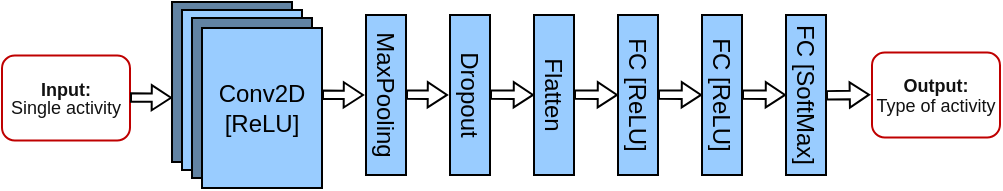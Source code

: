 <mxfile version="23.0.2" type="google">
  <diagram name="Page-1" id="ma7k32dvbM2oOzP4uU6C">
    <mxGraphModel grid="1" page="1" gridSize="10" guides="1" tooltips="1" connect="1" arrows="1" fold="1" pageScale="1" pageWidth="40" pageHeight="100" background="#ffffff" math="0" shadow="0">
      <root>
        <mxCell id="0" />
        <mxCell id="1" parent="0" />
        <mxCell id="Z7wxaUD07AuDKWYl4jJp-2" value="" style="rounded=0;whiteSpace=wrap;html=1;fillColor=#6283A3;strokeColor=#000000;fontColor=#000000;" vertex="1" parent="1">
          <mxGeometry x="95" y="3" width="60" height="80" as="geometry" />
        </mxCell>
        <mxCell id="Z7wxaUD07AuDKWYl4jJp-3" value="" style="rounded=0;whiteSpace=wrap;html=1;strokeColor=#000000;fontColor=#000000;fillColor=#99CCFF;" vertex="1" parent="1">
          <mxGeometry x="100" y="7" width="60" height="80" as="geometry" />
        </mxCell>
        <mxCell id="Z7wxaUD07AuDKWYl4jJp-7" value="" style="rounded=0;whiteSpace=wrap;html=1;fillColor=#6283A3;strokeColor=#000000;fontColor=#000000;" vertex="1" parent="1">
          <mxGeometry x="105" y="11" width="60" height="80" as="geometry" />
        </mxCell>
        <mxCell id="Z7wxaUD07AuDKWYl4jJp-8" value="Conv2D&lt;br&gt;[ReLU]" style="rounded=0;whiteSpace=wrap;html=1;strokeColor=#000000;fontColor=#000000;fillColor=#99CCFF;" vertex="1" parent="1">
          <mxGeometry x="110" y="16" width="60" height="80" as="geometry" />
        </mxCell>
        <mxCell id="Z7wxaUD07AuDKWYl4jJp-9" value="MaxPooling" style="rounded=0;whiteSpace=wrap;html=1;rotation=90;fillColor=#99CCFF;strokeColor=#000000;fontColor=#000000;" vertex="1" parent="1">
          <mxGeometry x="162" y="39.5" width="80" height="20" as="geometry" />
        </mxCell>
        <mxCell id="Z7wxaUD07AuDKWYl4jJp-44" value="&lt;p style=&quot;line-height: 100%; font-size: 9px;&quot;&gt;&lt;font color=&quot;#121212&quot; style=&quot;font-size: 9px;&quot;&gt;&lt;b&gt;Input: &lt;br&gt;&lt;/b&gt;Single activity&lt;/font&gt;&lt;/p&gt;" style="rounded=1;whiteSpace=wrap;html=1;glass=0;shadow=0;strokeColor=#BF0000;fillColor=none;strokeWidth=1;" vertex="1" parent="1">
          <mxGeometry x="10" y="29.75" width="64" height="42.5" as="geometry" />
        </mxCell>
        <mxCell id="Z7wxaUD07AuDKWYl4jJp-55" value="" style="shape=flexArrow;endArrow=classic;html=1;rounded=0;width=4.194;endSize=2.876;endWidth=7.422;entryX=0.5;entryY=1;entryDx=0;entryDy=0;strokeColor=#000000;fontColor=#000000;fillColor=default;" edge="1" parent="1">
          <mxGeometry width="50" height="50" relative="1" as="geometry">
            <mxPoint x="212" y="49.33" as="sourcePoint" />
            <mxPoint x="233" y="49.47" as="targetPoint" />
          </mxGeometry>
        </mxCell>
        <mxCell id="Z7wxaUD07AuDKWYl4jJp-56" value="" style="shape=flexArrow;endArrow=classic;html=1;rounded=0;width=4.194;endSize=2.876;endWidth=7.422;entryX=0.5;entryY=1;entryDx=0;entryDy=0;strokeColor=#000000;fontColor=#000000;fillColor=default;" edge="1" parent="1">
          <mxGeometry width="50" height="50" relative="1" as="geometry">
            <mxPoint x="170" y="49.38" as="sourcePoint" />
            <mxPoint x="191" y="49.52" as="targetPoint" />
          </mxGeometry>
        </mxCell>
        <mxCell id="Z7wxaUD07AuDKWYl4jJp-58" value="" style="shape=flexArrow;endArrow=classic;html=1;rounded=0;width=4.194;endSize=2.876;endWidth=7.422;entryX=0.5;entryY=1;entryDx=0;entryDy=0;strokeColor=#000000;fontColor=#000000;fillColor=default;" edge="1" parent="1">
          <mxGeometry width="50" height="50" relative="1" as="geometry">
            <mxPoint x="74" y="50.76" as="sourcePoint" />
            <mxPoint x="95" y="50.9" as="targetPoint" />
          </mxGeometry>
        </mxCell>
        <mxCell id="Z7wxaUD07AuDKWYl4jJp-62" value="&lt;p style=&quot;line-height: 10%; font-size: 9px;&quot;&gt;&lt;font color=&quot;#121212&quot;&gt;&lt;b&gt;Output:&lt;/b&gt;&lt;/font&gt;&lt;/p&gt;&lt;p style=&quot;line-height: 10%; font-size: 9px;&quot;&gt;&lt;font color=&quot;#121212&quot;&gt;Type of activity&lt;/font&gt;&lt;/p&gt;" style="rounded=1;whiteSpace=wrap;html=1;glass=0;shadow=0;strokeColor=#BF0000;fillColor=none;strokeWidth=1;" vertex="1" parent="1">
          <mxGeometry x="445" y="28.25" width="64" height="42.5" as="geometry" />
        </mxCell>
        <mxCell id="5DohbnOrP5Rn5HMms8s7-2" value="Dropout" style="rounded=0;whiteSpace=wrap;html=1;rotation=90;fillColor=#99CCFF;strokeColor=#000000;fontColor=#000000;" vertex="1" parent="1">
          <mxGeometry x="204" y="39.5" width="80" height="20" as="geometry" />
        </mxCell>
        <mxCell id="5DohbnOrP5Rn5HMms8s7-4" value="" style="shape=flexArrow;endArrow=classic;html=1;rounded=0;width=4.194;endSize=2.876;endWidth=7.422;strokeColor=#000000;fontColor=#000000;fillColor=default;" edge="1" parent="1" target="5DohbnOrP5Rn5HMms8s7-5">
          <mxGeometry width="50" height="50" relative="1" as="geometry">
            <mxPoint x="254" y="49.33" as="sourcePoint" />
            <mxPoint x="275" y="49.47" as="targetPoint" />
          </mxGeometry>
        </mxCell>
        <mxCell id="5DohbnOrP5Rn5HMms8s7-5" value="Flatten" style="rounded=0;whiteSpace=wrap;html=1;rotation=90;fillColor=#99CCFF;strokeColor=#000000;fontColor=#000000;" vertex="1" parent="1">
          <mxGeometry x="246" y="39.5" width="80" height="20" as="geometry" />
        </mxCell>
        <mxCell id="5DohbnOrP5Rn5HMms8s7-6" value="" style="shape=flexArrow;endArrow=classic;html=1;rounded=0;width=4.194;endSize=2.876;endWidth=7.422;strokeColor=#000000;fontColor=#000000;fillColor=default;" edge="1" parent="1" target="5DohbnOrP5Rn5HMms8s7-7">
          <mxGeometry width="50" height="50" relative="1" as="geometry">
            <mxPoint x="296" y="49.33" as="sourcePoint" />
            <mxPoint x="317" y="49.47" as="targetPoint" />
          </mxGeometry>
        </mxCell>
        <mxCell id="5DohbnOrP5Rn5HMms8s7-7" value="FC [ReLU]" style="rounded=0;whiteSpace=wrap;html=1;rotation=90;fillColor=#99CCFF;strokeColor=#000000;fontColor=#000000;" vertex="1" parent="1">
          <mxGeometry x="288" y="39.5" width="80" height="20" as="geometry" />
        </mxCell>
        <mxCell id="5DohbnOrP5Rn5HMms8s7-12" value="" style="shape=flexArrow;endArrow=classic;html=1;rounded=0;width=4.194;endSize=2.876;endWidth=7.422;strokeColor=#000000;fontColor=#000000;fillColor=default;" edge="1" parent="1" target="5DohbnOrP5Rn5HMms8s7-13">
          <mxGeometry width="50" height="50" relative="1" as="geometry">
            <mxPoint x="338" y="49.33" as="sourcePoint" />
            <mxPoint x="359" y="49.47" as="targetPoint" />
          </mxGeometry>
        </mxCell>
        <mxCell id="5DohbnOrP5Rn5HMms8s7-13" value="FC [ReLU]" style="rounded=0;whiteSpace=wrap;html=1;rotation=90;fillColor=#99CCFF;strokeColor=#000000;fontColor=#000000;" vertex="1" parent="1">
          <mxGeometry x="330" y="39.5" width="80" height="20" as="geometry" />
        </mxCell>
        <mxCell id="5DohbnOrP5Rn5HMms8s7-16" value="" style="shape=flexArrow;endArrow=classic;html=1;rounded=0;width=4.194;endSize=2.876;endWidth=7.422;strokeColor=#000000;fontColor=#000000;fillColor=default;" edge="1" parent="1">
          <mxGeometry width="50" height="50" relative="1" as="geometry">
            <mxPoint x="422" y="49.66" as="sourcePoint" />
            <mxPoint x="444" y="49.33" as="targetPoint" />
          </mxGeometry>
        </mxCell>
        <mxCell id="5DohbnOrP5Rn5HMms8s7-19" value="" style="shape=flexArrow;endArrow=classic;html=1;rounded=0;width=4.194;endSize=2.876;endWidth=7.422;strokeColor=#000000;fontColor=#000000;fillColor=default;" edge="1" parent="1" target="5DohbnOrP5Rn5HMms8s7-20">
          <mxGeometry width="50" height="50" relative="1" as="geometry">
            <mxPoint x="380" y="49.33" as="sourcePoint" />
            <mxPoint x="401" y="49.47" as="targetPoint" />
          </mxGeometry>
        </mxCell>
        <mxCell id="5DohbnOrP5Rn5HMms8s7-20" value="FC [SoftMax]" style="rounded=0;whiteSpace=wrap;html=1;rotation=90;fillColor=#99CCFF;strokeColor=#000000;fontColor=#000000;" vertex="1" parent="1">
          <mxGeometry x="372" y="39.5" width="80" height="20" as="geometry" />
        </mxCell>
      </root>
    </mxGraphModel>
  </diagram>
</mxfile>

